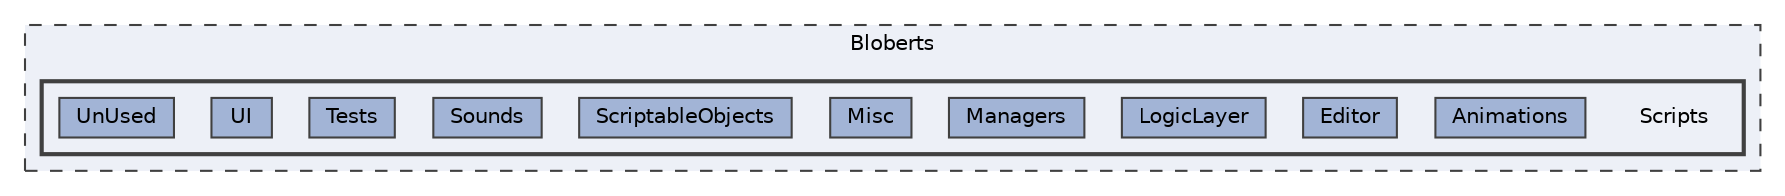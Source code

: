 digraph "Bloberts/Scripts"
{
 // LATEX_PDF_SIZE
  bgcolor="transparent";
  edge [fontname=Helvetica,fontsize=10,labelfontname=Helvetica,labelfontsize=10];
  node [fontname=Helvetica,fontsize=10,shape=box,height=0.2,width=0.4];
  compound=true
  subgraph clusterdir_7e4126e6682a8a3e1bc3a033cbe25d12 {
    graph [ bgcolor="#edf0f7", pencolor="grey25", label="Bloberts", fontname=Helvetica,fontsize=10 style="filled,dashed", URL="dir_7e4126e6682a8a3e1bc3a033cbe25d12.html",tooltip=""]
  subgraph clusterdir_b017b23b6c166943dedabb93b8dc1c36 {
    graph [ bgcolor="#edf0f7", pencolor="grey25", label="", fontname=Helvetica,fontsize=10 style="filled,bold", URL="dir_b017b23b6c166943dedabb93b8dc1c36.html",tooltip=""]
    dir_b017b23b6c166943dedabb93b8dc1c36 [shape=plaintext, label="Scripts"];
  dir_409db7a4a340b24f26fa9b3cbcf8cf52 [label="Animations", fillcolor="#a2b4d6", color="grey25", style="filled", URL="dir_409db7a4a340b24f26fa9b3cbcf8cf52.html",tooltip=""];
  dir_52a388f1ab8637e677d93c5de57329e3 [label="Editor", fillcolor="#a2b4d6", color="grey25", style="filled", URL="dir_52a388f1ab8637e677d93c5de57329e3.html",tooltip=""];
  dir_b07e4147b2f6ad1c2e4af01903ecec6a [label="LogicLayer", fillcolor="#a2b4d6", color="grey25", style="filled", URL="dir_b07e4147b2f6ad1c2e4af01903ecec6a.html",tooltip=""];
  dir_dd843503fd9be39346dbe7b190f00aca [label="Managers", fillcolor="#a2b4d6", color="grey25", style="filled", URL="dir_dd843503fd9be39346dbe7b190f00aca.html",tooltip=""];
  dir_78707f2f334e1eeef70f70861b156589 [label="Misc", fillcolor="#a2b4d6", color="grey25", style="filled", URL="dir_78707f2f334e1eeef70f70861b156589.html",tooltip=""];
  dir_c0431fa459bf94adc05274a46b6c273a [label="ScriptableObjects", fillcolor="#a2b4d6", color="grey25", style="filled", URL="dir_c0431fa459bf94adc05274a46b6c273a.html",tooltip=""];
  dir_d37d639801eb23f6b5e34b567eadd195 [label="Sounds", fillcolor="#a2b4d6", color="grey25", style="filled", URL="dir_d37d639801eb23f6b5e34b567eadd195.html",tooltip=""];
  dir_03020ba7be74e14b9aeced8d8cc18723 [label="Tests", fillcolor="#a2b4d6", color="grey25", style="filled", URL="dir_03020ba7be74e14b9aeced8d8cc18723.html",tooltip=""];
  dir_05b9da9c231dc04fb68445786587af22 [label="UI", fillcolor="#a2b4d6", color="grey25", style="filled", URL="dir_05b9da9c231dc04fb68445786587af22.html",tooltip=""];
  dir_a9ca6d697b37ab030955429d3bc8e1e3 [label="UnUsed", fillcolor="#a2b4d6", color="grey25", style="filled", URL="dir_a9ca6d697b37ab030955429d3bc8e1e3.html",tooltip=""];
  }
  }
}
